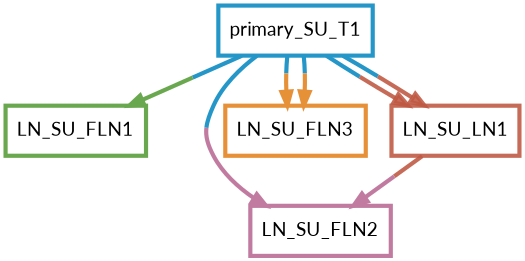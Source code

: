 digraph  {
dpi=600;size=3.5;
LN_SU_FLN1 [color="#6aa84fff", fillcolor=white, fontname=Lato, penwidth="3.0", shape=box];
LN_SU_FLN2 [color="#c27ba0ff", fillcolor=white, fontname=Lato, penwidth="3.0", shape=box];
LN_SU_FLN3 [color="#e69138ff", fillcolor=white, fontname=Lato, penwidth="3.0", shape=box];
LN_SU_LN1 [color="#be5742e1", fillcolor=white, fontname=Lato, penwidth="3.0", shape=box];
primary_SU_T1 [color="#2496c8ff", fillcolor=white, fontname=Lato, penwidth="3.0", shape=box];
LN_SU_LN1 -> LN_SU_FLN2  [color="#be5742e1;0.5:#c27ba0ff", key=0, penwidth=3];
primary_SU_T1 -> LN_SU_FLN1  [color="#2496c8ff;0.5:#6aa84fff", key=0, penwidth=3];
primary_SU_T1 -> LN_SU_FLN2  [color="#2496c8ff;0.5:#c27ba0ff", key=0, penwidth=3];
primary_SU_T1 -> LN_SU_FLN3  [color="#2496c8ff;0.5:#e69138ff", key=0, penwidth=3];
primary_SU_T1 -> LN_SU_FLN3  [color="#2496c8ff;0.5:#e69138ff", key=1, penwidth=3];
primary_SU_T1 -> LN_SU_LN1  [color="#2496c8ff;0.5:#be5742e1", key=0, penwidth=3];
primary_SU_T1 -> LN_SU_LN1  [color="#2496c8ff;0.5:#be5742e1", key=1, penwidth=3];
}
